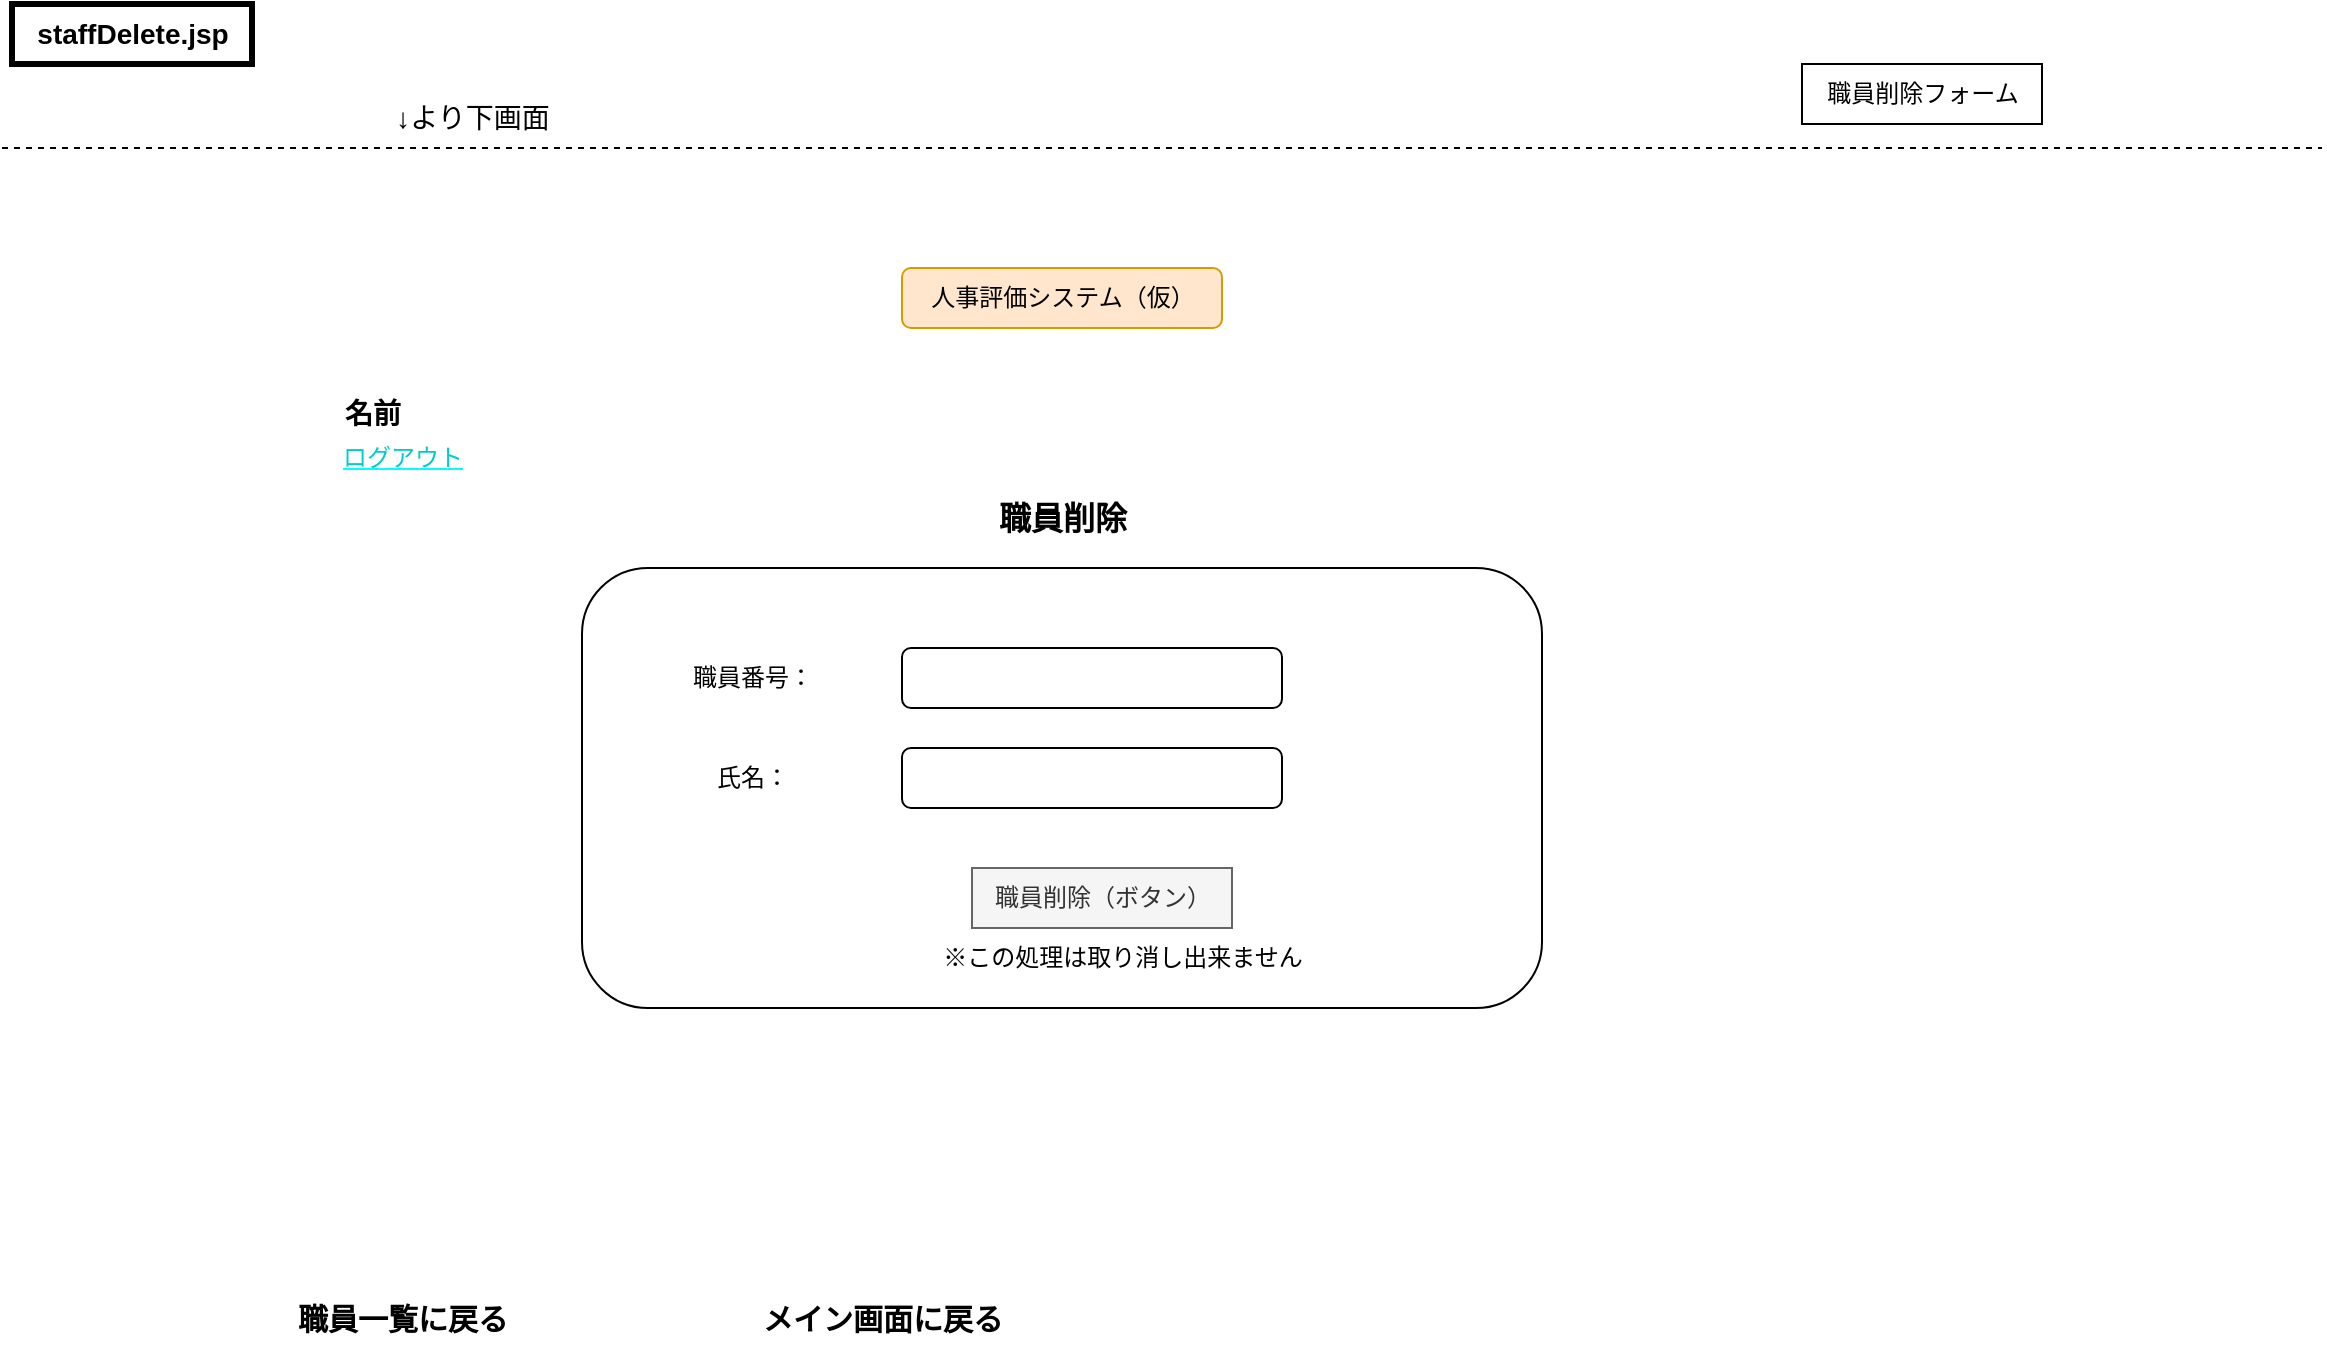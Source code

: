<mxfile>
    <diagram id="myyLHB51UO-aXW6WOLaH" name="ページ1">
        <mxGraphModel dx="1386" dy="787" grid="1" gridSize="10" guides="1" tooltips="1" connect="1" arrows="1" fold="1" page="1" pageScale="1" pageWidth="1169" pageHeight="827" math="0" shadow="0">
            <root>
                <mxCell id="0"/>
                <mxCell id="1" parent="0"/>
                <mxCell id="2" value="&lt;span style=&quot;font-size: 14px;&quot;&gt;&lt;b&gt;staffDelete.jsp&lt;/b&gt;&lt;/span&gt;" style="text;html=1;align=center;verticalAlign=middle;resizable=0;points=[];autosize=1;strokeColor=default;fillColor=none;strokeWidth=3;" parent="1" vertex="1">
                    <mxGeometry x="5" y="8" width="120" height="30" as="geometry"/>
                </mxCell>
                <mxCell id="3" value="" style="endArrow=none;dashed=1;html=1;" parent="1" edge="1">
                    <mxGeometry width="50" height="50" relative="1" as="geometry">
                        <mxPoint y="80" as="sourcePoint"/>
                        <mxPoint x="1160" y="80" as="targetPoint"/>
                    </mxGeometry>
                </mxCell>
                <mxCell id="4" value="&lt;font style=&quot;font-size: 14px;&quot;&gt;↓より下画面&lt;/font&gt;" style="text;html=1;align=center;verticalAlign=middle;resizable=0;points=[];autosize=1;strokeColor=none;fillColor=none;" parent="1" vertex="1">
                    <mxGeometry x="185" y="50" width="100" height="30" as="geometry"/>
                </mxCell>
                <mxCell id="6" value="人事評価システム（仮）" style="text;html=1;align=center;verticalAlign=middle;resizable=0;points=[];autosize=1;strokeColor=#d79b00;fillColor=#ffe6cc;labelBackgroundColor=none;rounded=1;" parent="1" vertex="1">
                    <mxGeometry x="450" y="140" width="160" height="30" as="geometry"/>
                </mxCell>
                <mxCell id="26" value="&lt;b&gt;&lt;font style=&quot;font-size: 14px;&quot;&gt;名前&lt;/font&gt;&lt;/b&gt;" style="text;html=1;align=center;verticalAlign=middle;resizable=0;points=[];autosize=1;strokeColor=none;fillColor=none;" parent="1" vertex="1">
                    <mxGeometry x="160" y="198" width="50" height="30" as="geometry"/>
                </mxCell>
                <mxCell id="28" value="職員削除フォーム" style="text;html=1;align=center;verticalAlign=middle;resizable=0;points=[];autosize=1;strokeColor=default;fillColor=none;" parent="1" vertex="1">
                    <mxGeometry x="900" y="38" width="120" height="30" as="geometry"/>
                </mxCell>
                <mxCell id="48" value="&lt;u&gt;&lt;font style=&quot;color: rgb(0, 204, 204);&quot;&gt;ログアウト&lt;/font&gt;&lt;/u&gt;" style="text;html=1;align=center;verticalAlign=middle;resizable=0;points=[];autosize=1;fontColor=#00FFFF;" parent="1" vertex="1">
                    <mxGeometry x="160" y="220" width="80" height="30" as="geometry"/>
                </mxCell>
                <mxCell id="49" value="&lt;font style=&quot;font-size: 15px;&quot;&gt;&lt;b&gt;職員一覧に戻る&lt;/b&gt;&lt;/font&gt;" style="text;html=1;align=center;verticalAlign=middle;resizable=0;points=[];autosize=1;strokeColor=none;fillColor=none;" parent="1" vertex="1">
                    <mxGeometry x="135" y="650" width="130" height="30" as="geometry"/>
                </mxCell>
                <mxCell id="101" value="&lt;span style=&quot;font-size: 15px;&quot;&gt;&lt;b&gt;メイン画面に戻る&lt;/b&gt;&lt;/span&gt;" style="text;html=1;align=center;verticalAlign=middle;resizable=0;points=[];autosize=1;strokeColor=none;fillColor=none;" parent="1" vertex="1">
                    <mxGeometry x="370" y="650" width="140" height="30" as="geometry"/>
                </mxCell>
                <mxCell id="102" value="&lt;b&gt;&lt;font style=&quot;font-size: 16px;&quot;&gt;職員削除&lt;/font&gt;&lt;/b&gt;" style="text;html=1;align=center;verticalAlign=middle;resizable=0;points=[];autosize=1;strokeColor=none;fillColor=none;" parent="1" vertex="1">
                    <mxGeometry x="485" y="250" width="90" height="30" as="geometry"/>
                </mxCell>
                <mxCell id="104" value="" style="rounded=1;whiteSpace=wrap;html=1;" parent="1" vertex="1">
                    <mxGeometry x="290" y="290" width="480" height="220" as="geometry"/>
                </mxCell>
                <mxCell id="106" value="職員番号：" style="text;html=1;align=center;verticalAlign=middle;resizable=0;points=[];autosize=1;strokeColor=none;fillColor=none;" parent="1" vertex="1">
                    <mxGeometry x="335" y="330" width="80" height="30" as="geometry"/>
                </mxCell>
                <mxCell id="107" value="" style="rounded=1;whiteSpace=wrap;html=1;" parent="1" vertex="1">
                    <mxGeometry x="450" y="330" width="190" height="30" as="geometry"/>
                </mxCell>
                <mxCell id="108" value="氏名：" style="text;html=1;align=center;verticalAlign=middle;resizable=0;points=[];autosize=1;strokeColor=none;fillColor=none;" parent="1" vertex="1">
                    <mxGeometry x="345" y="380" width="60" height="30" as="geometry"/>
                </mxCell>
                <mxCell id="109" value="" style="rounded=1;whiteSpace=wrap;html=1;" parent="1" vertex="1">
                    <mxGeometry x="450" y="380" width="190" height="30" as="geometry"/>
                </mxCell>
                <mxCell id="110" value="職員削除（ボタン）" style="text;html=1;align=center;verticalAlign=middle;resizable=0;points=[];autosize=1;strokeColor=#666666;fillColor=#f5f5f5;fontColor=#333333;" parent="1" vertex="1">
                    <mxGeometry x="485" y="440" width="130" height="30" as="geometry"/>
                </mxCell>
                <mxCell id="112" value="※この処理は取り消し出来ません" style="text;html=1;align=center;verticalAlign=middle;resizable=0;points=[];autosize=1;strokeColor=none;fillColor=none;" parent="1" vertex="1">
                    <mxGeometry x="460" y="470" width="200" height="30" as="geometry"/>
                </mxCell>
            </root>
        </mxGraphModel>
    </diagram>
</mxfile>